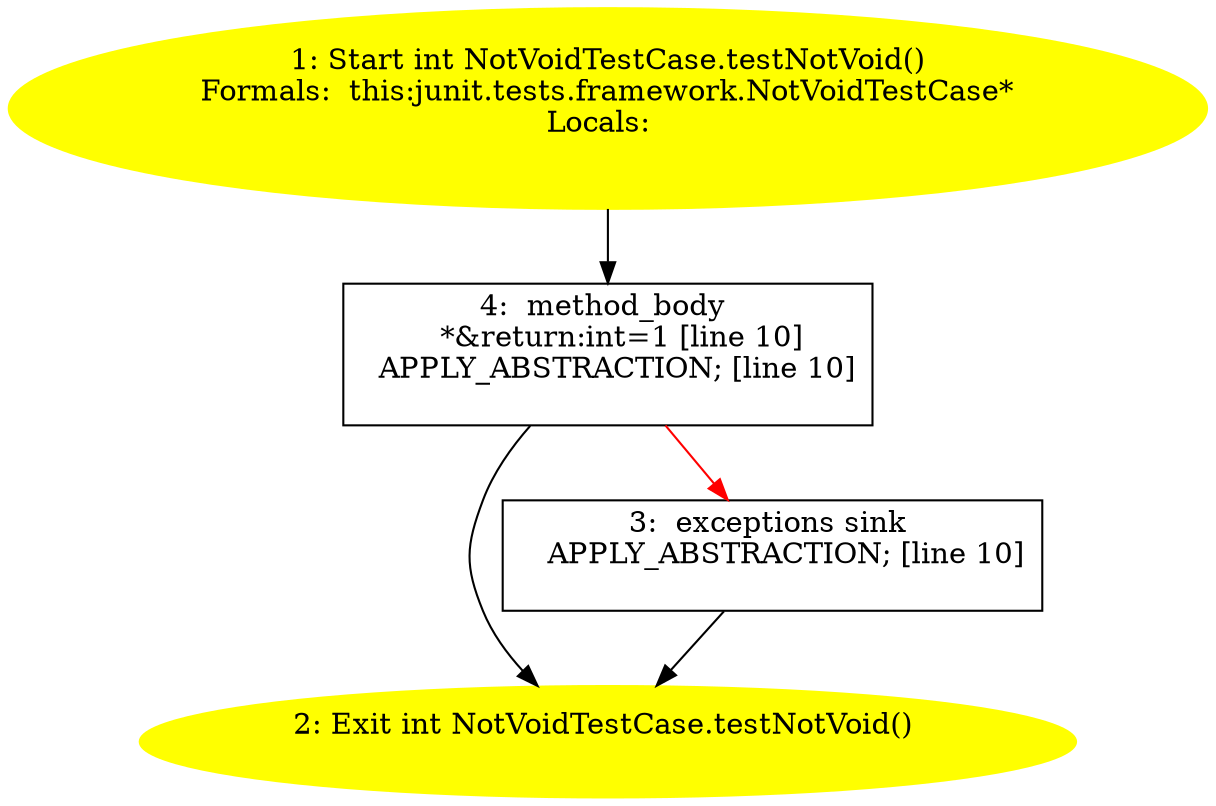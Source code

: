 /* @generated */
digraph cfg {
"junit.tests.framework.NotVoidTestCase.testNotVoid():int.f684513ca2b83f71b7305fd33fe1861d_1" [label="1: Start int NotVoidTestCase.testNotVoid()\nFormals:  this:junit.tests.framework.NotVoidTestCase*\nLocals:  \n  " color=yellow style=filled]
	

	 "junit.tests.framework.NotVoidTestCase.testNotVoid():int.f684513ca2b83f71b7305fd33fe1861d_1" -> "junit.tests.framework.NotVoidTestCase.testNotVoid():int.f684513ca2b83f71b7305fd33fe1861d_4" ;
"junit.tests.framework.NotVoidTestCase.testNotVoid():int.f684513ca2b83f71b7305fd33fe1861d_2" [label="2: Exit int NotVoidTestCase.testNotVoid() \n  " color=yellow style=filled]
	

"junit.tests.framework.NotVoidTestCase.testNotVoid():int.f684513ca2b83f71b7305fd33fe1861d_3" [label="3:  exceptions sink \n   APPLY_ABSTRACTION; [line 10]\n " shape="box"]
	

	 "junit.tests.framework.NotVoidTestCase.testNotVoid():int.f684513ca2b83f71b7305fd33fe1861d_3" -> "junit.tests.framework.NotVoidTestCase.testNotVoid():int.f684513ca2b83f71b7305fd33fe1861d_2" ;
"junit.tests.framework.NotVoidTestCase.testNotVoid():int.f684513ca2b83f71b7305fd33fe1861d_4" [label="4:  method_body \n   *&return:int=1 [line 10]\n  APPLY_ABSTRACTION; [line 10]\n " shape="box"]
	

	 "junit.tests.framework.NotVoidTestCase.testNotVoid():int.f684513ca2b83f71b7305fd33fe1861d_4" -> "junit.tests.framework.NotVoidTestCase.testNotVoid():int.f684513ca2b83f71b7305fd33fe1861d_2" ;
	 "junit.tests.framework.NotVoidTestCase.testNotVoid():int.f684513ca2b83f71b7305fd33fe1861d_4" -> "junit.tests.framework.NotVoidTestCase.testNotVoid():int.f684513ca2b83f71b7305fd33fe1861d_3" [color="red" ];
}
